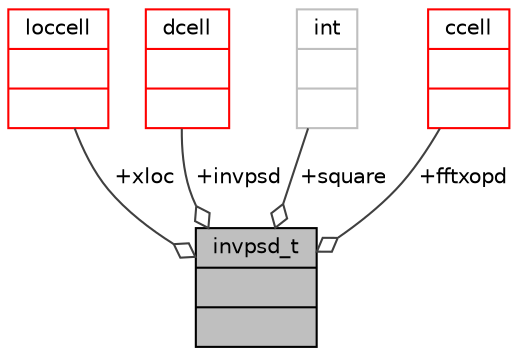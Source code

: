 digraph "invpsd_t"
{
 // INTERACTIVE_SVG=YES
  bgcolor="transparent";
  edge [fontname="Helvetica",fontsize="10",labelfontname="Helvetica",labelfontsize="10"];
  node [fontname="Helvetica",fontsize="10",shape=record];
  Node188 [label="{invpsd_t\n||}",height=0.2,width=0.4,color="black", fillcolor="grey75", style="filled", fontcolor="black"];
  Node189 -> Node188 [color="grey25",fontsize="10",style="solid",label=" +xloc" ,arrowhead="odiamond",fontname="Helvetica"];
  Node189 [label="{loccell\n||}",height=0.2,width=0.4,color="red",URL="$type_8h.html#structloccell"];
  Node203 -> Node188 [color="grey25",fontsize="10",style="solid",label=" +invpsd" ,arrowhead="odiamond",fontname="Helvetica"];
  Node203 [label="{dcell\n||}",height=0.2,width=0.4,color="red",URL="$type_8h.html#structdcell"];
  Node192 -> Node188 [color="grey25",fontsize="10",style="solid",label=" +square" ,arrowhead="odiamond",fontname="Helvetica"];
  Node192 [label="{int\n||}",height=0.2,width=0.4,color="grey75"];
  Node208 -> Node188 [color="grey25",fontsize="10",style="solid",label=" +fftxopd" ,arrowhead="odiamond",fontname="Helvetica"];
  Node208 [label="{ccell\n||}",height=0.2,width=0.4,color="red",URL="$type_8h.html#structccell"];
}
